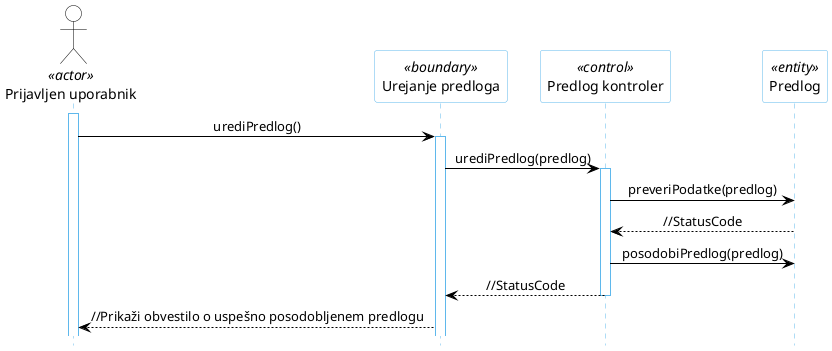 @startuml
hide footbox

skinparam backgroundcolor transparent
skinparam defaultTextAlignment center
skinparam actorBorderColor black
skinparam actorBackgroundColor white
skinparam arrowColor black  
skinparam sequenceLifeLineBorderColor #5FB8EC
skinparam sequenceParticipantBorderColor #5FB8EC
skinparam sequenceParticipantBackgroundColor white

actor "Prijavljen uporabnik" as U1 <<actor>>

participant "Urejanje predloga" as R5 <<boundary>>
participant "Predlog kontroler" as R2 <<control>>
participant "Predlog" as R4 <<entity>>

activate U1
U1 -> R5: urediPredlog()
activate R5
R5 -> R2: urediPredlog(predlog)
activate R2
R2 -> R4: preveriPodatke(predlog)
R4 --> R2: //StatusCode
R2 -> R4: posodobiPredlog(predlog)
R2 --> R5: //StatusCode
deactivate R2
R5 --> U1: //Prikaži obvestilo o uspešno posodobljenem predlogu
@enduml
